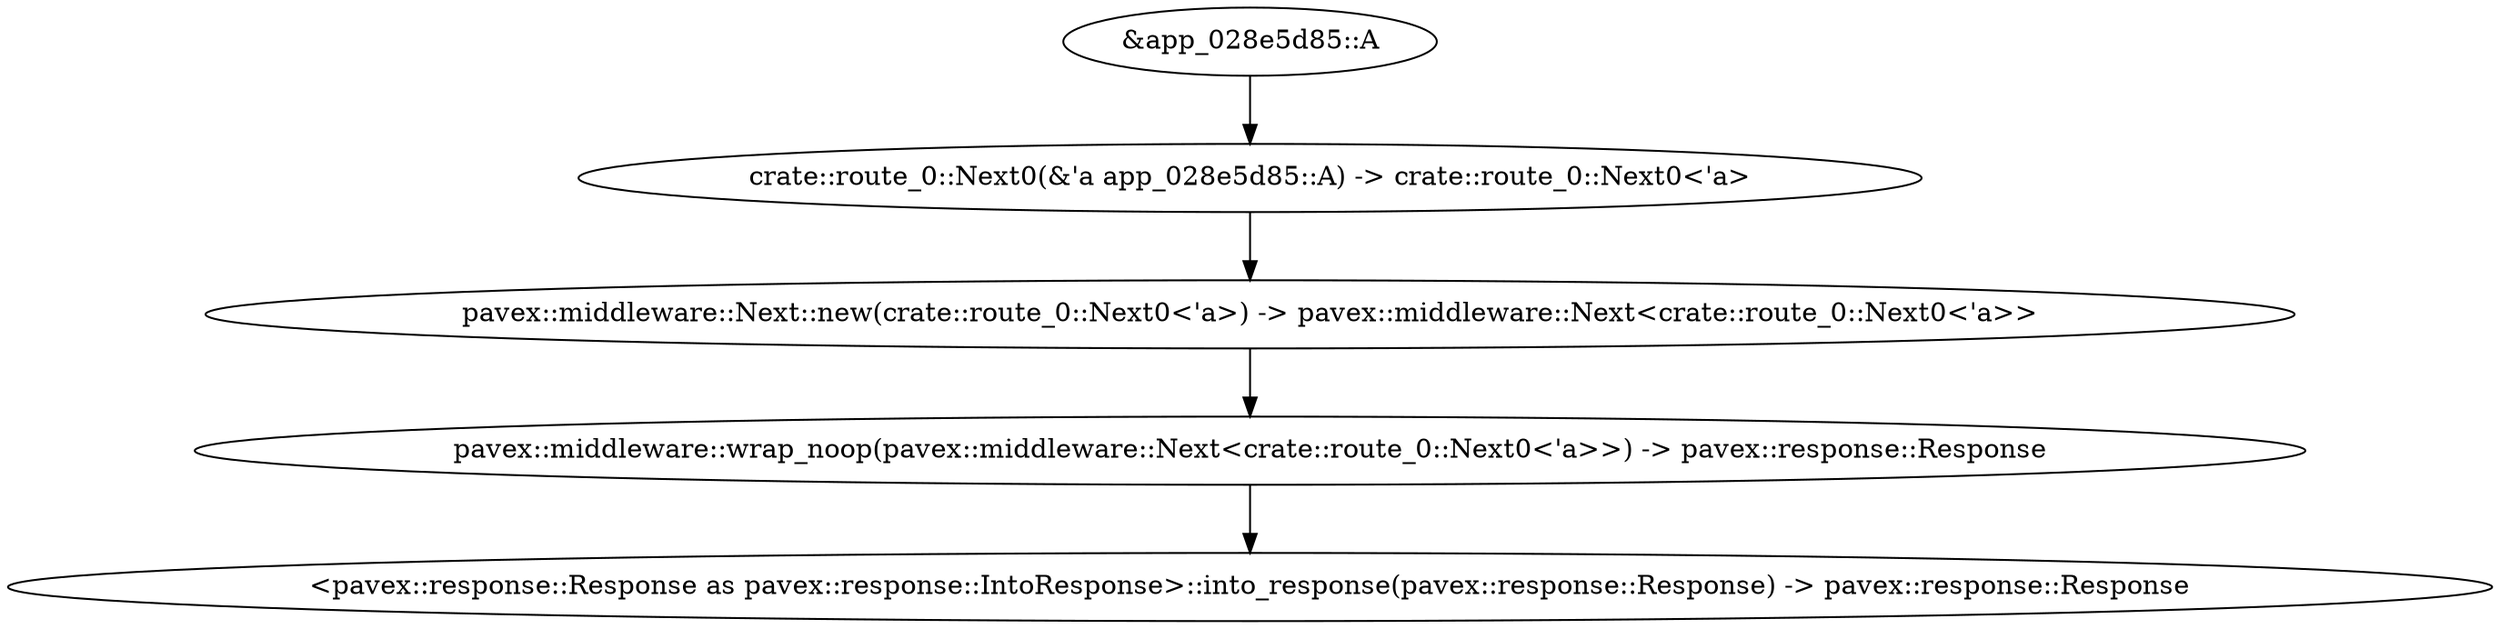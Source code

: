 digraph "GET /home - 0" {
    0 [ label = "pavex::middleware::wrap_noop(pavex::middleware::Next<crate::route_0::Next0<'a>>) -> pavex::response::Response"]
    1 [ label = "pavex::middleware::Next::new(crate::route_0::Next0<'a>) -> pavex::middleware::Next<crate::route_0::Next0<'a>>"]
    2 [ label = "crate::route_0::Next0(&'a app_028e5d85::A) -> crate::route_0::Next0<'a>"]
    4 [ label = "<pavex::response::Response as pavex::response::IntoResponse>::into_response(pavex::response::Response) -> pavex::response::Response"]
    5 [ label = "&app_028e5d85::A"]
    1 -> 0 [ ]
    2 -> 1 [ ]
    0 -> 4 [ ]
    5 -> 2 [ ]
}

digraph "GET /home - 1" {
    0 [ label = "app_028e5d85::handler(&app_028e5d85::B) -> pavex::response::Response"]
    1 [ label = "core::prelude::rust_2015::Result<app_028e5d85::B, app_028e5d85::AnError> -> app_028e5d85::B"]
    2 [ label = "app_028e5d85::b(&app_028e5d85::A) -> core::prelude::rust_2015::Result<app_028e5d85::B, app_028e5d85::AnError>"]
    4 [ label = "<pavex::response::Response as pavex::response::IntoResponse>::into_response(pavex::response::Response) -> pavex::response::Response"]
    5 [ label = "core::prelude::rust_2015::Result<app_028e5d85::B, app_028e5d85::AnError> -> app_028e5d85::AnError"]
    6 [ label = "pavex::Error::new(app_028e5d85::AnError) -> pavex::Error"]
    7 [ label = "app_028e5d85::error_handler(&app_028e5d85::A, &app_028e5d85::AnError) -> pavex::response::Response"]
    8 [ label = "<pavex::response::Response as pavex::response::IntoResponse>::into_response(pavex::response::Response) -> pavex::response::Response"]
    9 [ label = "app_028e5d85::error_observer(&app_028e5d85::A, &pavex::Error)"]
    10 [ label = "`match`"]
    11 [ label = "&app_028e5d85::A"]
    1 -> 0 [ label = "&"]
    10 -> 5 [ ]
    10 -> 1 [ ]
    0 -> 4 [ ]
    5 -> 7 [ label = "&"]
    5 -> 6 [ ]
    7 -> 8 [ ]
    6 -> 9 [ label = "&"]
    9 -> 8 [ label = "happens before"]
    2 -> 10 [ ]
    11 -> 9 [ ]
    11 -> 7 [ ]
    11 -> 2 [ ]
}

digraph "* /home - 0" {
    0 [ label = "pavex::middleware::wrap_noop(pavex::middleware::Next<crate::route_1::Next0<'a>>) -> pavex::response::Response"]
    1 [ label = "pavex::middleware::Next::new(crate::route_1::Next0<'a>) -> pavex::middleware::Next<crate::route_1::Next0<'a>>"]
    2 [ label = "crate::route_1::Next0(&'a pavex::router::AllowedMethods) -> crate::route_1::Next0<'a>"]
    4 [ label = "<pavex::response::Response as pavex::response::IntoResponse>::into_response(pavex::response::Response) -> pavex::response::Response"]
    5 [ label = "&pavex::router::AllowedMethods"]
    1 -> 0 [ ]
    2 -> 1 [ ]
    0 -> 4 [ ]
    5 -> 2 [ ]
}

digraph "* /home - 1" {
    0 [ label = "pavex::router::default_fallback(&pavex::router::AllowedMethods) -> pavex::response::Response"]
    2 [ label = "<pavex::response::Response as pavex::response::IntoResponse>::into_response(pavex::response::Response) -> pavex::response::Response"]
    3 [ label = "&pavex::router::AllowedMethods"]
    0 -> 2 [ ]
    3 -> 0 [ ]
}

digraph app_state {
    0 [ label = "crate::ApplicationState(app_028e5d85::A) -> crate::ApplicationState"]
    1 [ label = "core::prelude::rust_2015::Result<app_028e5d85::A, app_028e5d85::AnError> -> app_028e5d85::A"]
    2 [ label = "app_028e5d85::a() -> core::prelude::rust_2015::Result<app_028e5d85::A, app_028e5d85::AnError>"]
    3 [ label = "core::result::Result::Ok(crate::ApplicationState) -> core::result::Result<crate::ApplicationState, crate::ApplicationStateError>"]
    4 [ label = "core::prelude::rust_2015::Result<app_028e5d85::A, app_028e5d85::AnError> -> app_028e5d85::AnError"]
    5 [ label = "crate::ApplicationStateError::A(app_028e5d85::AnError) -> crate::ApplicationStateError"]
    6 [ label = "core::result::Result::Err(crate::ApplicationStateError) -> core::result::Result<crate::ApplicationState, crate::ApplicationStateError>"]
    7 [ label = "`match`"]
    1 -> 0 [ ]
    7 -> 4 [ ]
    7 -> 1 [ ]
    0 -> 3 [ ]
    4 -> 5 [ ]
    5 -> 6 [ ]
    2 -> 7 [ ]
}
